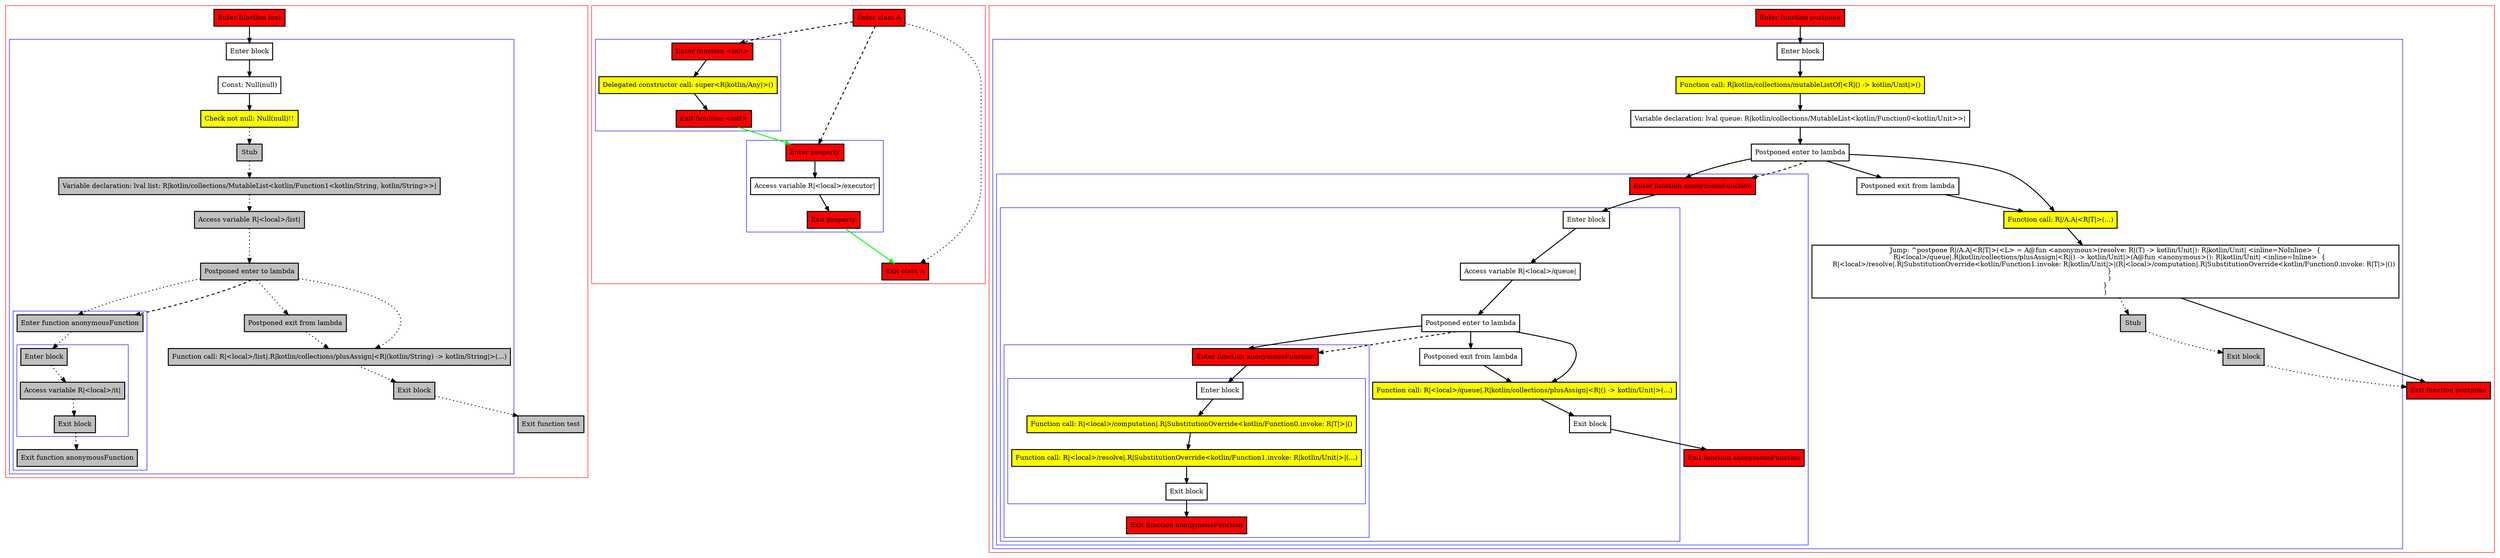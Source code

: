 digraph plusAssignWithLambdaInRhs_kt {
    graph [nodesep=3]
    node [shape=box penwidth=2]
    edge [penwidth=2]

    subgraph cluster_0 {
        color=red
        0 [label="Enter function test" style="filled" fillcolor=red];
        subgraph cluster_1 {
            color=blue
            1 [label="Enter block"];
            2 [label="Const: Null(null)"];
            3 [label="Check not null: Null(null)!!" style="filled" fillcolor=yellow];
            4 [label="Stub" style="filled" fillcolor=gray];
            5 [label="Variable declaration: lval list: R|kotlin/collections/MutableList<kotlin/Function1<kotlin/String, kotlin/String>>|" style="filled" fillcolor=gray];
            6 [label="Access variable R|<local>/list|" style="filled" fillcolor=gray];
            7 [label="Postponed enter to lambda" style="filled" fillcolor=gray];
            subgraph cluster_2 {
                color=blue
                8 [label="Enter function anonymousFunction" style="filled" fillcolor=gray];
                subgraph cluster_3 {
                    color=blue
                    9 [label="Enter block" style="filled" fillcolor=gray];
                    10 [label="Access variable R|<local>/it|" style="filled" fillcolor=gray];
                    11 [label="Exit block" style="filled" fillcolor=gray];
                }
                12 [label="Exit function anonymousFunction" style="filled" fillcolor=gray];
            }
            13 [label="Postponed exit from lambda" style="filled" fillcolor=gray];
            14 [label="Function call: R|<local>/list|.R|kotlin/collections/plusAssign|<R|(kotlin/String) -> kotlin/String|>(...)" style="filled" fillcolor=gray];
            15 [label="Exit block" style="filled" fillcolor=gray];
        }
        16 [label="Exit function test" style="filled" fillcolor=gray];
    }
    0 -> {1};
    1 -> {2};
    2 -> {3};
    3 -> {4} [style=dotted];
    4 -> {5} [style=dotted];
    5 -> {6} [style=dotted];
    6 -> {7} [style=dotted];
    7 -> {8 13 14} [style=dotted];
    7 -> {8} [style=dashed];
    8 -> {9} [style=dotted];
    9 -> {10} [style=dotted];
    10 -> {11} [style=dotted];
    11 -> {12} [style=dotted];
    13 -> {14} [style=dotted];
    14 -> {15} [style=dotted];
    15 -> {16} [style=dotted];

    subgraph cluster_4 {
        color=red
        17 [label="Enter class A" style="filled" fillcolor=red];
        subgraph cluster_5 {
            color=blue
            18 [label="Enter function <init>" style="filled" fillcolor=red];
            19 [label="Delegated constructor call: super<R|kotlin/Any|>()" style="filled" fillcolor=yellow];
            20 [label="Exit function <init>" style="filled" fillcolor=red];
        }
        subgraph cluster_6 {
            color=blue
            21 [label="Enter property" style="filled" fillcolor=red];
            22 [label="Access variable R|<local>/executor|"];
            23 [label="Exit property" style="filled" fillcolor=red];
        }
        24 [label="Exit class A" style="filled" fillcolor=red];
    }
    17 -> {24} [style=dotted];
    17 -> {18 21} [style=dashed];
    18 -> {19};
    19 -> {20};
    20 -> {21} [color=green];
    21 -> {22};
    22 -> {23};
    23 -> {24} [color=green];

    subgraph cluster_7 {
        color=red
        25 [label="Enter function postpone" style="filled" fillcolor=red];
        subgraph cluster_8 {
            color=blue
            26 [label="Enter block"];
            27 [label="Function call: R|kotlin/collections/mutableListOf|<R|() -> kotlin/Unit|>()" style="filled" fillcolor=yellow];
            28 [label="Variable declaration: lval queue: R|kotlin/collections/MutableList<kotlin/Function0<kotlin/Unit>>|"];
            29 [label="Postponed enter to lambda"];
            subgraph cluster_9 {
                color=blue
                30 [label="Enter function anonymousFunction" style="filled" fillcolor=red];
                subgraph cluster_10 {
                    color=blue
                    31 [label="Enter block"];
                    32 [label="Access variable R|<local>/queue|"];
                    33 [label="Postponed enter to lambda"];
                    subgraph cluster_11 {
                        color=blue
                        34 [label="Enter function anonymousFunction" style="filled" fillcolor=red];
                        subgraph cluster_12 {
                            color=blue
                            35 [label="Enter block"];
                            36 [label="Function call: R|<local>/computation|.R|SubstitutionOverride<kotlin/Function0.invoke: R|T|>|()" style="filled" fillcolor=yellow];
                            37 [label="Function call: R|<local>/resolve|.R|SubstitutionOverride<kotlin/Function1.invoke: R|kotlin/Unit|>|(...)" style="filled" fillcolor=yellow];
                            38 [label="Exit block"];
                        }
                        39 [label="Exit function anonymousFunction" style="filled" fillcolor=red];
                    }
                    40 [label="Postponed exit from lambda"];
                    41 [label="Function call: R|<local>/queue|.R|kotlin/collections/plusAssign|<R|() -> kotlin/Unit|>(...)" style="filled" fillcolor=yellow];
                    42 [label="Exit block"];
                }
                43 [label="Exit function anonymousFunction" style="filled" fillcolor=red];
            }
            44 [label="Postponed exit from lambda"];
            45 [label="Function call: R|/A.A|<R|T|>(...)" style="filled" fillcolor=yellow];
            46 [label="Jump: ^postpone R|/A.A|<R|T|>(<L> = A@fun <anonymous>(resolve: R|(T) -> kotlin/Unit|): R|kotlin/Unit| <inline=NoInline>  {
    R|<local>/queue|.R|kotlin/collections/plusAssign|<R|() -> kotlin/Unit|>(A@fun <anonymous>(): R|kotlin/Unit| <inline=Inline>  {
        R|<local>/resolve|.R|SubstitutionOverride<kotlin/Function1.invoke: R|kotlin/Unit|>|(R|<local>/computation|.R|SubstitutionOverride<kotlin/Function0.invoke: R|T|>|())
    }
    )
}
)"];
            47 [label="Stub" style="filled" fillcolor=gray];
            48 [label="Exit block" style="filled" fillcolor=gray];
        }
        49 [label="Exit function postpone" style="filled" fillcolor=red];
    }
    25 -> {26};
    26 -> {27};
    27 -> {28};
    28 -> {29};
    29 -> {30 44 45};
    29 -> {30} [style=dashed];
    30 -> {31};
    31 -> {32};
    32 -> {33};
    33 -> {34 40 41};
    33 -> {34} [style=dashed];
    34 -> {35};
    35 -> {36};
    36 -> {37};
    37 -> {38};
    38 -> {39};
    40 -> {41};
    41 -> {42};
    42 -> {43};
    44 -> {45};
    45 -> {46};
    46 -> {49};
    46 -> {47} [style=dotted];
    47 -> {48} [style=dotted];
    48 -> {49} [style=dotted];

}
